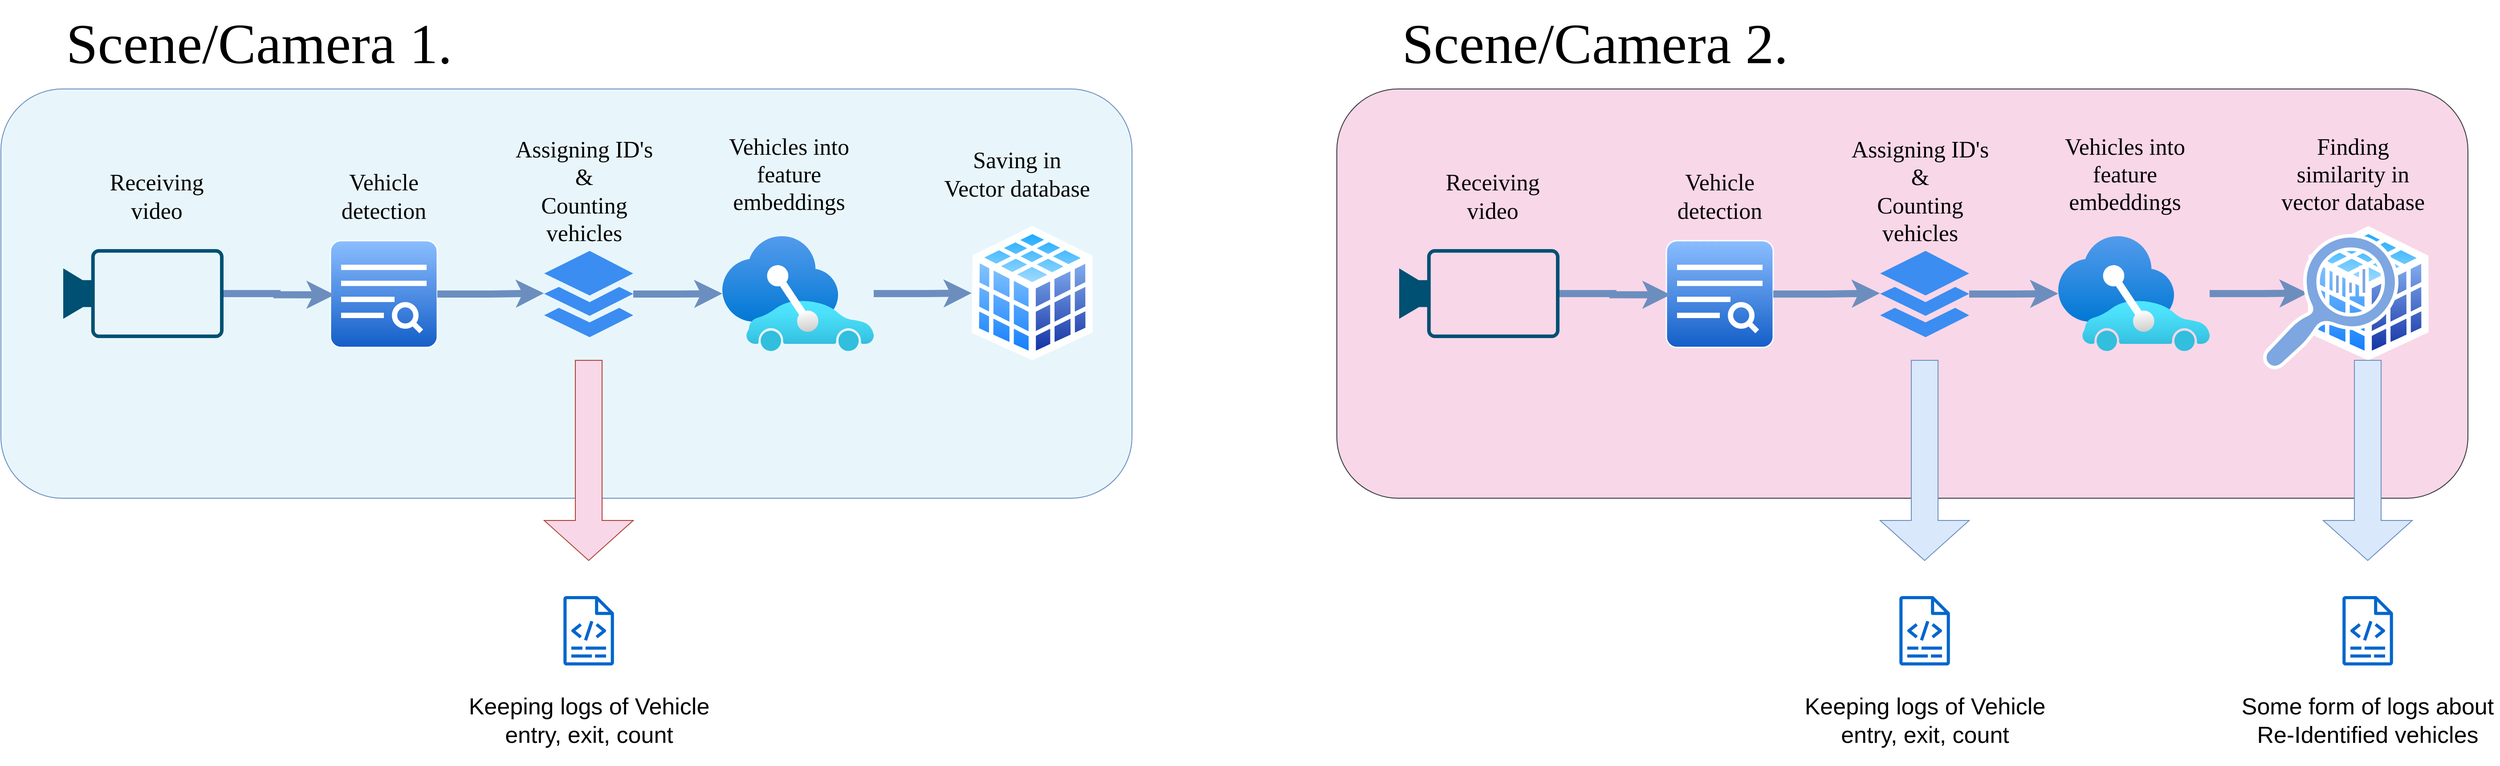 <mxfile version="26.0.4">
  <diagram name="Page-1" id="jRfl2hFwIMHoIxbAawzJ">
    <mxGraphModel dx="3385" dy="1983" grid="1" gridSize="10" guides="1" tooltips="1" connect="1" arrows="1" fold="1" page="1" pageScale="1" pageWidth="2400" pageHeight="1100" math="0" shadow="0">
      <root>
        <mxCell id="0" />
        <mxCell id="1" parent="0" />
        <mxCell id="H_wlE845dx61PJSCgCME-1" value="" style="rounded=1;whiteSpace=wrap;html=1;fillColor=#E8F6FC;strokeColor=#6c8ebf;fontFamily=Times New Roman;" parent="1" vertex="1">
          <mxGeometry x="150" y="320" width="1270" height="460" as="geometry" />
        </mxCell>
        <mxCell id="H_wlE845dx61PJSCgCME-4" value="" style="points=[[0,0.5,0],[0.19,0.02,0],[0.59,0,0],[0.985,0.02,0],[1,0.5,0],[0.985,0.98,0],[0.59,1,0],[0.19,0.98,0]];verticalLabelPosition=bottom;sketch=0;html=1;verticalAlign=top;aspect=fixed;align=center;pointerEvents=1;shape=mxgraph.cisco19.camera;fillColor=#005073;strokeColor=none;fontFamily=Times New Roman;" parent="1" vertex="1">
          <mxGeometry x="220" y="500" width="180" height="100" as="geometry" />
        </mxCell>
        <mxCell id="H_wlE845dx61PJSCgCME-6" value="" style="verticalLabelPosition=bottom;verticalAlign=top;html=1;shadow=0;dashed=0;strokeWidth=1;shape=mxgraph.ios.iSortFindIcon;fillColor=#8BbEff;fillColor2=#135Ec8;strokeColor=#ffffff;sketch=0;fontFamily=Times New Roman;" parent="1" vertex="1">
          <mxGeometry x="520" y="490.5" width="120" height="120" as="geometry" />
        </mxCell>
        <mxCell id="H_wlE845dx61PJSCgCME-14" style="edgeStyle=orthogonalEdgeStyle;rounded=0;orthogonalLoop=1;jettySize=auto;html=1;strokeColor=#6c8ebf;strokeWidth=8;align=center;verticalAlign=middle;fontFamily=Times New Roman;fontSize=11;fontColor=default;labelBackgroundColor=default;endArrow=classic;fillColor=#dae8fc;" parent="1" source="H_wlE845dx61PJSCgCME-8" target="H_wlE845dx61PJSCgCME-10" edge="1">
          <mxGeometry relative="1" as="geometry" />
        </mxCell>
        <mxCell id="H_wlE845dx61PJSCgCME-8" value="" style="sketch=0;html=1;aspect=fixed;strokeColor=none;shadow=0;fillColor=#3B8DF1;verticalAlign=top;labelPosition=center;verticalLabelPosition=bottom;shape=mxgraph.gcp2.files;fontFamily=Times New Roman;" parent="1" vertex="1">
          <mxGeometry x="760" y="502" width="100" height="97" as="geometry" />
        </mxCell>
        <mxCell id="H_wlE845dx61PJSCgCME-15" style="edgeStyle=orthogonalEdgeStyle;rounded=0;orthogonalLoop=1;jettySize=auto;html=1;entryX=0;entryY=0.5;entryDx=0;entryDy=0;strokeColor=#6c8ebf;strokeWidth=8;align=center;verticalAlign=middle;fontFamily=Times New Roman;fontSize=11;fontColor=default;labelBackgroundColor=default;endArrow=classic;fillColor=#dae8fc;" parent="1" source="H_wlE845dx61PJSCgCME-10" target="H_wlE845dx61PJSCgCME-11" edge="1">
          <mxGeometry relative="1" as="geometry" />
        </mxCell>
        <mxCell id="H_wlE845dx61PJSCgCME-10" value="" style="image;aspect=fixed;html=1;points=[];align=center;fontSize=12;image=img/lib/azure2/other/Connected_Vehicle_Platform.svg;fontFamily=Times New Roman;" parent="1" vertex="1">
          <mxGeometry x="960" y="485" width="170" height="130" as="geometry" />
        </mxCell>
        <mxCell id="H_wlE845dx61PJSCgCME-11" value="" style="image;aspect=fixed;perimeter=ellipsePerimeter;html=1;align=center;shadow=0;dashed=0;spacingTop=3;image=img/lib/active_directory/database_cube.svg;fontFamily=Times New Roman;" parent="1" vertex="1">
          <mxGeometry x="1240" y="474" width="135.9" height="151" as="geometry" />
        </mxCell>
        <mxCell id="H_wlE845dx61PJSCgCME-12" style="edgeStyle=orthogonalEdgeStyle;rounded=0;orthogonalLoop=1;jettySize=auto;html=1;exitX=1;exitY=0.5;exitDx=0;exitDy=0;exitPerimeter=0;entryX=0.039;entryY=0.507;entryDx=0;entryDy=0;entryPerimeter=0;strokeWidth=8;fillColor=#dae8fc;strokeColor=#6c8ebf;fontFamily=Times New Roman;" parent="1" source="H_wlE845dx61PJSCgCME-4" target="H_wlE845dx61PJSCgCME-6" edge="1">
          <mxGeometry relative="1" as="geometry" />
        </mxCell>
        <mxCell id="H_wlE845dx61PJSCgCME-13" style="edgeStyle=orthogonalEdgeStyle;rounded=0;orthogonalLoop=1;jettySize=auto;html=1;entryX=-0.003;entryY=0.491;entryDx=0;entryDy=0;entryPerimeter=0;strokeColor=#6c8ebf;strokeWidth=8;align=center;verticalAlign=middle;fontFamily=Times New Roman;fontSize=11;fontColor=default;labelBackgroundColor=default;endArrow=classic;fillColor=#dae8fc;" parent="1" source="H_wlE845dx61PJSCgCME-6" target="H_wlE845dx61PJSCgCME-8" edge="1">
          <mxGeometry relative="1" as="geometry" />
        </mxCell>
        <mxCell id="H_wlE845dx61PJSCgCME-16" value="&lt;font style=&quot;font-size: 26px;&quot;&gt;Receiving video&lt;/font&gt;" style="text;html=1;align=center;verticalAlign=middle;whiteSpace=wrap;rounded=0;fontFamily=Times New Roman;" parent="1" vertex="1">
          <mxGeometry x="240" y="390.5" width="170" height="100" as="geometry" />
        </mxCell>
        <mxCell id="H_wlE845dx61PJSCgCME-18" value="&lt;font style=&quot;font-size: 26px;&quot;&gt;Vehicle detection&lt;/font&gt;" style="text;html=1;align=center;verticalAlign=middle;whiteSpace=wrap;rounded=0;fontFamily=Times New Roman;fontSize=12;fontColor=default;" parent="1" vertex="1">
          <mxGeometry x="495" y="390.5" width="170" height="100" as="geometry" />
        </mxCell>
        <mxCell id="H_wlE845dx61PJSCgCME-19" value="&lt;font style=&quot;font-size: 26px;&quot;&gt;Assigning ID&#39;s &amp;amp;&lt;br&gt;Counting vehicles&lt;br&gt;&lt;/font&gt;" style="text;html=1;align=center;verticalAlign=middle;whiteSpace=wrap;rounded=0;fontFamily=Times New Roman;fontSize=12;fontColor=default;" parent="1" vertex="1">
          <mxGeometry x="720" y="385" width="170" height="100" as="geometry" />
        </mxCell>
        <mxCell id="H_wlE845dx61PJSCgCME-20" value="&lt;font style=&quot;font-size: 26px;&quot;&gt;Vehicles into feature embeddings&lt;/font&gt;" style="text;html=1;align=center;verticalAlign=middle;whiteSpace=wrap;rounded=0;fontFamily=Times New Roman;fontSize=12;fontColor=default;" parent="1" vertex="1">
          <mxGeometry x="950" y="340.5" width="170" height="150" as="geometry" />
        </mxCell>
        <mxCell id="H_wlE845dx61PJSCgCME-21" value="&lt;font style=&quot;font-size: 26px;&quot;&gt;Saving in Vector database&lt;/font&gt;" style="text;html=1;align=center;verticalAlign=middle;whiteSpace=wrap;rounded=0;fontFamily=Times New Roman;fontSize=12;fontColor=default;" parent="1" vertex="1">
          <mxGeometry x="1205.9" y="365.5" width="170" height="100" as="geometry" />
        </mxCell>
        <mxCell id="H_wlE845dx61PJSCgCME-23" value="&lt;font style=&quot;font-size: 64px;&quot;&gt;Scene/Camera 1.&lt;br&gt;&lt;/font&gt;" style="text;html=1;align=center;verticalAlign=middle;whiteSpace=wrap;rounded=0;fontFamily=Times New Roman;" parent="1" vertex="1">
          <mxGeometry x="150" y="220" width="580" height="100" as="geometry" />
        </mxCell>
        <mxCell id="H_wlE845dx61PJSCgCME-24" value="" style="rounded=1;whiteSpace=wrap;html=1;fillColor=#F8D7E8;strokeColor=#36393d;fontFamily=Times New Roman;" parent="1" vertex="1">
          <mxGeometry x="1650" y="320" width="1270" height="460" as="geometry" />
        </mxCell>
        <mxCell id="H_wlE845dx61PJSCgCME-25" value="" style="points=[[0,0.5,0],[0.19,0.02,0],[0.59,0,0],[0.985,0.02,0],[1,0.5,0],[0.985,0.98,0],[0.59,1,0],[0.19,0.98,0]];verticalLabelPosition=bottom;sketch=0;html=1;verticalAlign=top;aspect=fixed;align=center;pointerEvents=1;shape=mxgraph.cisco19.camera;fillColor=#005073;strokeColor=none;fontFamily=Times New Roman;" parent="1" vertex="1">
          <mxGeometry x="1720" y="500" width="180" height="100" as="geometry" />
        </mxCell>
        <mxCell id="H_wlE845dx61PJSCgCME-26" value="" style="verticalLabelPosition=bottom;verticalAlign=top;html=1;shadow=0;dashed=0;strokeWidth=1;shape=mxgraph.ios.iSortFindIcon;fillColor=#8BbEff;fillColor2=#135Ec8;strokeColor=#ffffff;sketch=0;fontFamily=Times New Roman;" parent="1" vertex="1">
          <mxGeometry x="2020" y="490.5" width="120" height="120" as="geometry" />
        </mxCell>
        <mxCell id="H_wlE845dx61PJSCgCME-27" style="edgeStyle=orthogonalEdgeStyle;rounded=0;orthogonalLoop=1;jettySize=auto;html=1;strokeColor=#6c8ebf;strokeWidth=8;align=center;verticalAlign=middle;fontFamily=Times New Roman;fontSize=11;fontColor=default;labelBackgroundColor=default;endArrow=classic;fillColor=#dae8fc;" parent="1" source="H_wlE845dx61PJSCgCME-28" target="H_wlE845dx61PJSCgCME-30" edge="1">
          <mxGeometry relative="1" as="geometry" />
        </mxCell>
        <mxCell id="H_wlE845dx61PJSCgCME-28" value="" style="sketch=0;html=1;aspect=fixed;strokeColor=none;shadow=0;fillColor=#3B8DF1;verticalAlign=top;labelPosition=center;verticalLabelPosition=bottom;shape=mxgraph.gcp2.files;fontFamily=Times New Roman;" parent="1" vertex="1">
          <mxGeometry x="2260" y="502" width="100" height="97" as="geometry" />
        </mxCell>
        <mxCell id="H_wlE845dx61PJSCgCME-29" style="edgeStyle=orthogonalEdgeStyle;rounded=0;orthogonalLoop=1;jettySize=auto;html=1;entryX=0;entryY=0.5;entryDx=0;entryDy=0;strokeColor=#6c8ebf;strokeWidth=8;align=center;verticalAlign=middle;fontFamily=Times New Roman;fontSize=11;fontColor=default;labelBackgroundColor=default;endArrow=classic;fillColor=#dae8fc;" parent="1" source="H_wlE845dx61PJSCgCME-30" target="H_wlE845dx61PJSCgCME-31" edge="1">
          <mxGeometry relative="1" as="geometry" />
        </mxCell>
        <mxCell id="H_wlE845dx61PJSCgCME-30" value="" style="image;aspect=fixed;html=1;points=[];align=center;fontSize=12;image=img/lib/azure2/other/Connected_Vehicle_Platform.svg;fontFamily=Times New Roman;" parent="1" vertex="1">
          <mxGeometry x="2460" y="485" width="170" height="130" as="geometry" />
        </mxCell>
        <mxCell id="H_wlE845dx61PJSCgCME-31" value="" style="image;aspect=fixed;perimeter=ellipsePerimeter;html=1;align=center;shadow=0;dashed=0;spacingTop=3;image=img/lib/active_directory/database_cube.svg;fontFamily=Times New Roman;" parent="1" vertex="1">
          <mxGeometry x="2740" y="474" width="135.9" height="151" as="geometry" />
        </mxCell>
        <mxCell id="H_wlE845dx61PJSCgCME-32" style="edgeStyle=orthogonalEdgeStyle;rounded=0;orthogonalLoop=1;jettySize=auto;html=1;exitX=1;exitY=0.5;exitDx=0;exitDy=0;exitPerimeter=0;entryX=0.039;entryY=0.507;entryDx=0;entryDy=0;entryPerimeter=0;strokeWidth=8;fillColor=#dae8fc;strokeColor=#6c8ebf;fontFamily=Times New Roman;" parent="1" source="H_wlE845dx61PJSCgCME-25" target="H_wlE845dx61PJSCgCME-26" edge="1">
          <mxGeometry relative="1" as="geometry" />
        </mxCell>
        <mxCell id="H_wlE845dx61PJSCgCME-33" style="edgeStyle=orthogonalEdgeStyle;rounded=0;orthogonalLoop=1;jettySize=auto;html=1;entryX=-0.003;entryY=0.491;entryDx=0;entryDy=0;entryPerimeter=0;strokeColor=#6c8ebf;strokeWidth=8;align=center;verticalAlign=middle;fontFamily=Times New Roman;fontSize=11;fontColor=default;labelBackgroundColor=default;endArrow=classic;fillColor=#dae8fc;" parent="1" source="H_wlE845dx61PJSCgCME-26" target="H_wlE845dx61PJSCgCME-28" edge="1">
          <mxGeometry relative="1" as="geometry" />
        </mxCell>
        <mxCell id="H_wlE845dx61PJSCgCME-34" value="&lt;font style=&quot;font-size: 26px;&quot;&gt;Receiving video&lt;/font&gt;" style="text;html=1;align=center;verticalAlign=middle;whiteSpace=wrap;rounded=0;fontFamily=Times New Roman;" parent="1" vertex="1">
          <mxGeometry x="1740" y="390.5" width="170" height="100" as="geometry" />
        </mxCell>
        <mxCell id="H_wlE845dx61PJSCgCME-35" value="&lt;font style=&quot;font-size: 26px;&quot;&gt;Vehicle detection&lt;/font&gt;" style="text;html=1;align=center;verticalAlign=middle;whiteSpace=wrap;rounded=0;fontFamily=Times New Roman;fontSize=12;fontColor=default;" parent="1" vertex="1">
          <mxGeometry x="1995" y="390.5" width="170" height="100" as="geometry" />
        </mxCell>
        <mxCell id="H_wlE845dx61PJSCgCME-36" value="&lt;font style=&quot;font-size: 26px;&quot;&gt;Assigning ID&#39;s &amp;amp;&lt;br&gt;Counting vehicles&lt;br&gt;&lt;/font&gt;" style="text;html=1;align=center;verticalAlign=middle;whiteSpace=wrap;rounded=0;fontFamily=Times New Roman;fontSize=12;fontColor=default;" parent="1" vertex="1">
          <mxGeometry x="2220" y="385" width="170" height="100" as="geometry" />
        </mxCell>
        <mxCell id="H_wlE845dx61PJSCgCME-37" value="&lt;font style=&quot;font-size: 26px;&quot;&gt;Vehicles into feature embeddings&lt;/font&gt;" style="text;html=1;align=center;verticalAlign=middle;whiteSpace=wrap;rounded=0;fontFamily=Times New Roman;fontSize=12;fontColor=default;" parent="1" vertex="1">
          <mxGeometry x="2450" y="340.5" width="170" height="150" as="geometry" />
        </mxCell>
        <mxCell id="H_wlE845dx61PJSCgCME-38" value="&lt;font style=&quot;font-size: 26px;&quot;&gt;Finding similarity in vector database&lt;/font&gt;" style="text;html=1;align=center;verticalAlign=middle;whiteSpace=wrap;rounded=0;fontFamily=Times New Roman;fontSize=12;fontColor=default;" parent="1" vertex="1">
          <mxGeometry x="2705.9" y="365.5" width="170" height="100" as="geometry" />
        </mxCell>
        <mxCell id="H_wlE845dx61PJSCgCME-39" value="&lt;font style=&quot;font-size: 64px;&quot;&gt;Scene/Camera 2.&lt;br&gt;&lt;/font&gt;" style="text;html=1;align=center;verticalAlign=middle;whiteSpace=wrap;rounded=0;fontFamily=Times New Roman;" parent="1" vertex="1">
          <mxGeometry x="1650" y="220" width="580" height="100" as="geometry" />
        </mxCell>
        <mxCell id="H_wlE845dx61PJSCgCME-40" value="" style="sketch=0;pointerEvents=1;shadow=0;dashed=0;html=1;labelPosition=center;verticalLabelPosition=bottom;verticalAlign=top;align=center;shape=mxgraph.mscae.oms.log_search;fillColor=#7EA6E0;strokeColor=#FFFFFF;strokeWidth=4;fontFamily=Times New Roman;" parent="1" vertex="1">
          <mxGeometry x="2690" y="485" width="150" height="150" as="geometry" />
        </mxCell>
        <mxCell id="H_wlE845dx61PJSCgCME-41" value="" style="shape=singleArrow;direction=south;whiteSpace=wrap;html=1;fillColor=#F8D7E8;strokeColor=#ae4132;fontFamily=Times New Roman;" parent="1" vertex="1">
          <mxGeometry x="760" y="625" width="100" height="225" as="geometry" />
        </mxCell>
        <mxCell id="H_wlE845dx61PJSCgCME-42" value="" style="sketch=0;outlineConnect=0;fillColor=#0066CC;strokeColor=#6c8ebf;dashed=0;verticalLabelPosition=bottom;verticalAlign=top;align=center;html=1;fontSize=12;fontStyle=0;aspect=fixed;pointerEvents=1;shape=mxgraph.aws4.logs;fontFamily=Times New Roman;" parent="1" vertex="1">
          <mxGeometry x="781.5" y="890" width="57" height="78" as="geometry" />
        </mxCell>
        <mxCell id="H_wlE845dx61PJSCgCME-43" value="&lt;font style=&quot;font-size: 26px;&quot;&gt;Keeping logs of Vehicle entry, exit, count&lt;/font&gt;" style="text;html=1;align=center;verticalAlign=middle;whiteSpace=wrap;rounded=0;fontFamily=Helvetica;fontSize=12;fontColor=default;" parent="1" vertex="1">
          <mxGeometry x="662.5" y="980" width="295" height="100" as="geometry" />
        </mxCell>
        <mxCell id="H_wlE845dx61PJSCgCME-44" value="" style="shape=singleArrow;direction=south;whiteSpace=wrap;html=1;fillColor=#dae8fc;strokeColor=#6c8ebf;fontFamily=Times New Roman;" parent="1" vertex="1">
          <mxGeometry x="2260" y="625" width="100" height="225" as="geometry" />
        </mxCell>
        <mxCell id="H_wlE845dx61PJSCgCME-45" value="" style="sketch=0;outlineConnect=0;fillColor=#0066CC;strokeColor=#6c8ebf;dashed=0;verticalLabelPosition=bottom;verticalAlign=top;align=center;html=1;fontSize=12;fontStyle=0;aspect=fixed;pointerEvents=1;shape=mxgraph.aws4.logs;fontFamily=Times New Roman;" parent="1" vertex="1">
          <mxGeometry x="2281.5" y="890" width="57" height="78" as="geometry" />
        </mxCell>
        <mxCell id="H_wlE845dx61PJSCgCME-46" value="&lt;font style=&quot;font-size: 26px;&quot;&gt;Keeping logs of Vehicle entry, exit, count&lt;/font&gt;" style="text;html=1;align=center;verticalAlign=middle;whiteSpace=wrap;rounded=0;fontFamily=Helvetica;fontSize=12;fontColor=default;" parent="1" vertex="1">
          <mxGeometry x="2162.5" y="980" width="295" height="100" as="geometry" />
        </mxCell>
        <mxCell id="H_wlE845dx61PJSCgCME-47" value="" style="shape=singleArrow;direction=south;whiteSpace=wrap;html=1;fillColor=#dae8fc;strokeColor=#6c8ebf;fontFamily=Times New Roman;" parent="1" vertex="1">
          <mxGeometry x="2757.5" y="625" width="100" height="225" as="geometry" />
        </mxCell>
        <mxCell id="H_wlE845dx61PJSCgCME-48" value="" style="sketch=0;outlineConnect=0;fillColor=#0066CC;strokeColor=#6c8ebf;dashed=0;verticalLabelPosition=bottom;verticalAlign=top;align=center;html=1;fontSize=12;fontStyle=0;aspect=fixed;pointerEvents=1;shape=mxgraph.aws4.logs;fontFamily=Times New Roman;" parent="1" vertex="1">
          <mxGeometry x="2779" y="890" width="57" height="78" as="geometry" />
        </mxCell>
        <mxCell id="H_wlE845dx61PJSCgCME-49" value="&lt;font style=&quot;font-size: 26px;&quot;&gt;Some form of logs about Re-Identified vehicles&lt;br&gt;&lt;/font&gt;" style="text;html=1;align=center;verticalAlign=middle;whiteSpace=wrap;rounded=0;fontFamily=Helvetica;fontSize=12;fontColor=default;" parent="1" vertex="1">
          <mxGeometry x="2660" y="980" width="295" height="100" as="geometry" />
        </mxCell>
      </root>
    </mxGraphModel>
  </diagram>
</mxfile>
